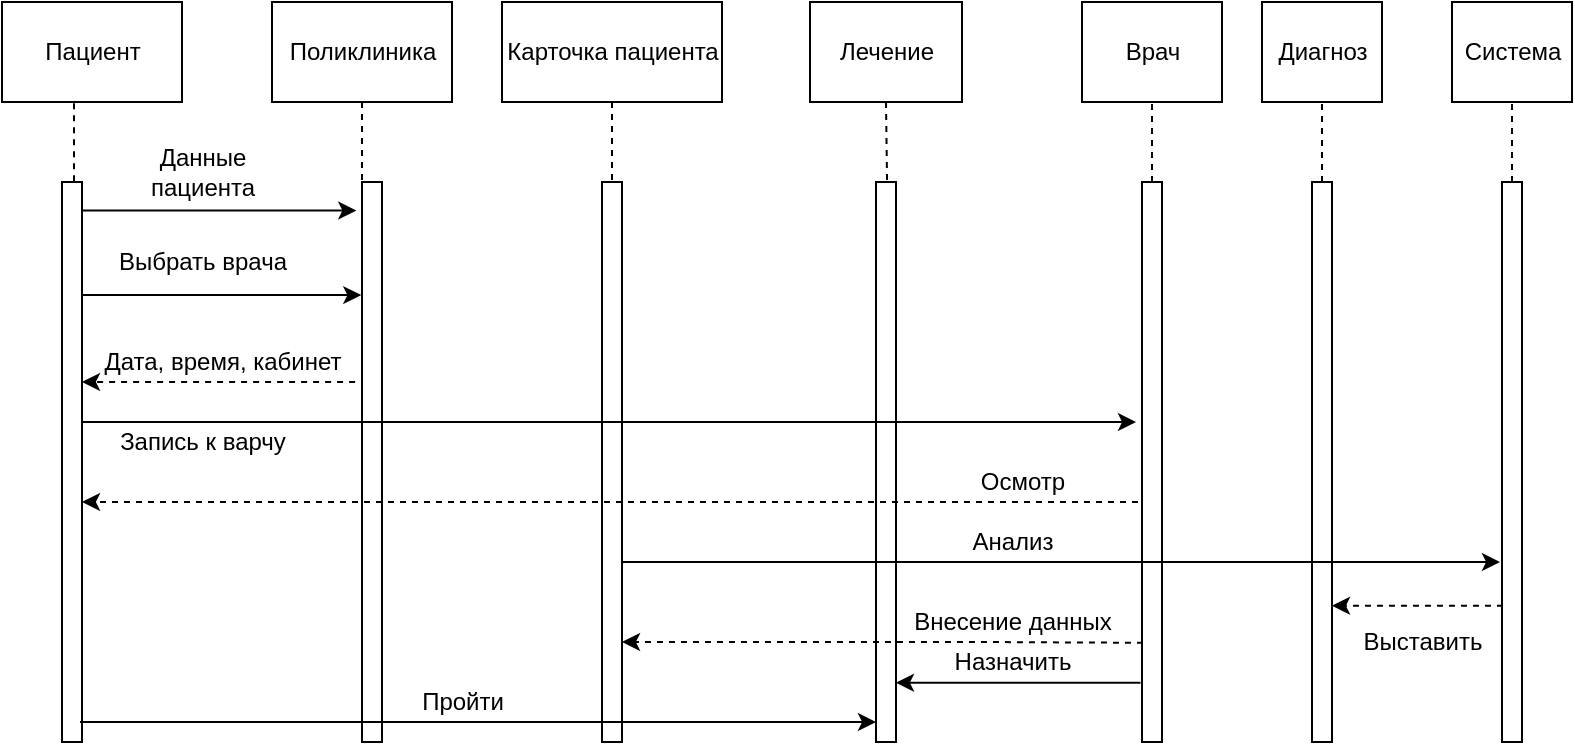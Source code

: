 <mxfile version="13.10.5" type="github">
  <diagram id="VceCvzimTkMVtTXObDkb" name="Page-1">
    <mxGraphModel dx="898" dy="511" grid="1" gridSize="10" guides="1" tooltips="1" connect="1" arrows="1" fold="1" page="1" pageScale="1" pageWidth="827" pageHeight="1169" math="0" shadow="0">
      <root>
        <mxCell id="0" />
        <mxCell id="1" parent="0" />
        <mxCell id="q14L1B0iD18A4D-N9El8-2" value="" style="endArrow=none;dashed=1;html=1;exitX=0.4;exitY=1.013;exitDx=0;exitDy=0;exitPerimeter=0;" parent="1" source="kAKa3oZjB7s7ounNieG1-8" target="q14L1B0iD18A4D-N9El8-3" edge="1">
          <mxGeometry width="50" height="50" relative="1" as="geometry">
            <mxPoint x="45" y="50" as="sourcePoint" />
            <mxPoint x="45" y="120" as="targetPoint" />
          </mxGeometry>
        </mxCell>
        <mxCell id="q14L1B0iD18A4D-N9El8-3" value="" style="html=1;points=[];perimeter=orthogonalPerimeter;" parent="1" vertex="1">
          <mxGeometry x="40" y="120" width="10" height="280" as="geometry" />
        </mxCell>
        <mxCell id="q14L1B0iD18A4D-N9El8-4" value="Поликлиника" style="html=1;" parent="1" vertex="1">
          <mxGeometry x="145" y="30" width="90" height="50" as="geometry" />
        </mxCell>
        <mxCell id="q14L1B0iD18A4D-N9El8-5" value="Карточка пациента" style="html=1;" parent="1" vertex="1">
          <mxGeometry x="260" y="30" width="110" height="50" as="geometry" />
        </mxCell>
        <mxCell id="q14L1B0iD18A4D-N9El8-6" value="Лечение" style="html=1;" parent="1" vertex="1">
          <mxGeometry x="414" y="30" width="76" height="50" as="geometry" />
        </mxCell>
        <mxCell id="q14L1B0iD18A4D-N9El8-7" value="Врач" style="html=1;" parent="1" vertex="1">
          <mxGeometry x="550" y="30" width="70" height="50" as="geometry" />
        </mxCell>
        <mxCell id="q14L1B0iD18A4D-N9El8-8" value="Диагноз" style="html=1;" parent="1" vertex="1">
          <mxGeometry x="640" y="30" width="60" height="50" as="geometry" />
        </mxCell>
        <mxCell id="q14L1B0iD18A4D-N9El8-10" value="" style="html=1;points=[];perimeter=orthogonalPerimeter;" parent="1" vertex="1">
          <mxGeometry x="190" y="120" width="10" height="280" as="geometry" />
        </mxCell>
        <mxCell id="q14L1B0iD18A4D-N9El8-11" value="" style="endArrow=none;dashed=1;html=1;exitX=0.5;exitY=1;exitDx=0;exitDy=0;" parent="1" source="q14L1B0iD18A4D-N9El8-4" target="q14L1B0iD18A4D-N9El8-10" edge="1">
          <mxGeometry width="50" height="50" relative="1" as="geometry">
            <mxPoint x="390" y="290" as="sourcePoint" />
            <mxPoint x="440" y="240" as="targetPoint" />
          </mxGeometry>
        </mxCell>
        <mxCell id="q14L1B0iD18A4D-N9El8-12" value="" style="endArrow=classic;html=1;entryX=-0.285;entryY=0.051;entryDx=0;entryDy=0;entryPerimeter=0;" parent="1" source="q14L1B0iD18A4D-N9El8-3" target="q14L1B0iD18A4D-N9El8-10" edge="1">
          <mxGeometry width="50" height="50" relative="1" as="geometry">
            <mxPoint x="390" y="290" as="sourcePoint" />
            <mxPoint x="165" y="130" as="targetPoint" />
          </mxGeometry>
        </mxCell>
        <mxCell id="q14L1B0iD18A4D-N9El8-13" value="Данные&lt;br&gt;пациента" style="text;html=1;resizable=0;autosize=1;align=center;verticalAlign=middle;points=[];fillColor=none;strokeColor=none;rounded=0;" parent="1" vertex="1">
          <mxGeometry x="75" y="100" width="70" height="30" as="geometry" />
        </mxCell>
        <mxCell id="q14L1B0iD18A4D-N9El8-14" value="" style="endArrow=none;html=1;endFill=0;startArrow=classic;startFill=1;exitX=-0.035;exitY=0.202;exitDx=0;exitDy=0;exitPerimeter=0;" parent="1" source="q14L1B0iD18A4D-N9El8-10" target="q14L1B0iD18A4D-N9El8-3" edge="1">
          <mxGeometry width="50" height="50" relative="1" as="geometry">
            <mxPoint x="165" y="190" as="sourcePoint" />
            <mxPoint x="440" y="140" as="targetPoint" />
          </mxGeometry>
        </mxCell>
        <mxCell id="q14L1B0iD18A4D-N9El8-15" value="Выбрать врача" style="text;html=1;resizable=0;autosize=1;align=center;verticalAlign=middle;points=[];fillColor=none;strokeColor=none;rounded=0;" parent="1" vertex="1">
          <mxGeometry x="60" y="150" width="100" height="20" as="geometry" />
        </mxCell>
        <mxCell id="q14L1B0iD18A4D-N9El8-17" value="Запись к варчу" style="text;html=1;resizable=0;autosize=1;align=center;verticalAlign=middle;points=[];fillColor=none;strokeColor=none;rounded=0;" parent="1" vertex="1">
          <mxGeometry x="60" y="240" width="100" height="20" as="geometry" />
        </mxCell>
        <mxCell id="q14L1B0iD18A4D-N9El8-18" value="" style="html=1;points=[];perimeter=orthogonalPerimeter;" parent="1" vertex="1">
          <mxGeometry x="310" y="120" width="10" height="280" as="geometry" />
        </mxCell>
        <mxCell id="q14L1B0iD18A4D-N9El8-19" value="" style="endArrow=none;dashed=1;html=1;exitX=0.5;exitY=1;exitDx=0;exitDy=0;" parent="1" source="q14L1B0iD18A4D-N9El8-5" target="q14L1B0iD18A4D-N9El8-18" edge="1">
          <mxGeometry width="50" height="50" relative="1" as="geometry">
            <mxPoint x="390" y="190" as="sourcePoint" />
            <mxPoint x="314" y="119" as="targetPoint" />
          </mxGeometry>
        </mxCell>
        <mxCell id="q14L1B0iD18A4D-N9El8-20" value="" style="html=1;points=[];perimeter=orthogonalPerimeter;" parent="1" vertex="1">
          <mxGeometry x="580" y="120" width="10" height="280" as="geometry" />
        </mxCell>
        <mxCell id="q14L1B0iD18A4D-N9El8-21" value="" style="html=1;points=[];perimeter=orthogonalPerimeter;" parent="1" vertex="1">
          <mxGeometry x="447" y="120" width="10" height="280" as="geometry" />
        </mxCell>
        <mxCell id="q14L1B0iD18A4D-N9El8-22" value="" style="endArrow=classic;html=1;exitX=0.048;exitY=0.68;exitDx=0;exitDy=0;exitPerimeter=0;dashed=1;" parent="1" edge="1">
          <mxGeometry width="50" height="50" relative="1" as="geometry">
            <mxPoint x="580.48" y="350.4" as="sourcePoint" />
            <mxPoint x="320" y="350" as="targetPoint" />
            <Array as="points">
              <mxPoint x="500" y="350" />
            </Array>
          </mxGeometry>
        </mxCell>
        <mxCell id="q14L1B0iD18A4D-N9El8-23" value="Внесение данных" style="text;html=1;resizable=0;autosize=1;align=center;verticalAlign=middle;points=[];fillColor=none;strokeColor=none;rounded=0;" parent="1" vertex="1">
          <mxGeometry x="460" y="330" width="110" height="20" as="geometry" />
        </mxCell>
        <mxCell id="q14L1B0iD18A4D-N9El8-25" value="Назначить" style="text;html=1;resizable=0;autosize=1;align=center;verticalAlign=middle;points=[];fillColor=none;strokeColor=none;rounded=0;" parent="1" vertex="1">
          <mxGeometry x="480" y="350" width="70" height="20" as="geometry" />
        </mxCell>
        <mxCell id="q14L1B0iD18A4D-N9El8-26" value="" style="html=1;points=[];perimeter=orthogonalPerimeter;" parent="1" vertex="1">
          <mxGeometry x="665" y="120" width="10" height="280" as="geometry" />
        </mxCell>
        <mxCell id="q14L1B0iD18A4D-N9El8-29" value="" style="endArrow=classic;html=1;" parent="1" edge="1">
          <mxGeometry width="50" height="50" relative="1" as="geometry">
            <mxPoint x="49" y="390" as="sourcePoint" />
            <mxPoint x="447" y="390" as="targetPoint" />
          </mxGeometry>
        </mxCell>
        <mxCell id="q14L1B0iD18A4D-N9El8-30" value="Пройти" style="text;html=1;resizable=0;autosize=1;align=center;verticalAlign=middle;points=[];fillColor=none;strokeColor=none;rounded=0;" parent="1" vertex="1">
          <mxGeometry x="210" y="370" width="60" height="20" as="geometry" />
        </mxCell>
        <mxCell id="q14L1B0iD18A4D-N9El8-32" value="" style="endArrow=classic;html=1;dashed=1;" parent="1" edge="1">
          <mxGeometry width="50" height="50" relative="1" as="geometry">
            <mxPoint x="578" y="280" as="sourcePoint" />
            <mxPoint x="50" y="280" as="targetPoint" />
            <Array as="points">
              <mxPoint x="380" y="280" />
              <mxPoint x="240" y="280" />
            </Array>
          </mxGeometry>
        </mxCell>
        <mxCell id="LbdqlB66c_6k4OZVf9zw-1" value="" style="endArrow=none;dashed=1;html=1;exitX=0.5;exitY=1;exitDx=0;exitDy=0;entryX=0.555;entryY=0.005;entryDx=0;entryDy=0;entryPerimeter=0;" parent="1" source="q14L1B0iD18A4D-N9El8-6" target="q14L1B0iD18A4D-N9El8-21" edge="1">
          <mxGeometry width="50" height="50" relative="1" as="geometry">
            <mxPoint x="390" y="290" as="sourcePoint" />
            <mxPoint x="440" y="240" as="targetPoint" />
          </mxGeometry>
        </mxCell>
        <mxCell id="LbdqlB66c_6k4OZVf9zw-2" value="" style="endArrow=none;dashed=1;html=1;entryX=0.5;entryY=1;entryDx=0;entryDy=0;" parent="1" source="q14L1B0iD18A4D-N9El8-20" target="q14L1B0iD18A4D-N9El8-7" edge="1">
          <mxGeometry width="50" height="50" relative="1" as="geometry">
            <mxPoint x="390" y="290" as="sourcePoint" />
            <mxPoint x="440" y="240" as="targetPoint" />
          </mxGeometry>
        </mxCell>
        <mxCell id="LbdqlB66c_6k4OZVf9zw-3" value="" style="endArrow=none;dashed=1;html=1;entryX=0.5;entryY=1;entryDx=0;entryDy=0;" parent="1" source="q14L1B0iD18A4D-N9El8-26" target="q14L1B0iD18A4D-N9El8-8" edge="1">
          <mxGeometry width="50" height="50" relative="1" as="geometry">
            <mxPoint x="390" y="290" as="sourcePoint" />
            <mxPoint x="440" y="240" as="targetPoint" />
          </mxGeometry>
        </mxCell>
        <mxCell id="kAKa3oZjB7s7ounNieG1-2" value="" style="endArrow=classic;html=1;" parent="1" edge="1">
          <mxGeometry width="50" height="50" relative="1" as="geometry">
            <mxPoint x="50" y="240" as="sourcePoint" />
            <mxPoint x="577" y="240" as="targetPoint" />
          </mxGeometry>
        </mxCell>
        <mxCell id="kAKa3oZjB7s7ounNieG1-4" value="Дата, время, кабинет" style="text;html=1;resizable=0;autosize=1;align=center;verticalAlign=middle;points=[];fillColor=none;strokeColor=none;rounded=0;" parent="1" vertex="1">
          <mxGeometry x="55" y="200" width="130" height="20" as="geometry" />
        </mxCell>
        <mxCell id="kAKa3oZjB7s7ounNieG1-6" value="Система" style="html=1;" parent="1" vertex="1">
          <mxGeometry x="735" y="30" width="60" height="50" as="geometry" />
        </mxCell>
        <mxCell id="kAKa3oZjB7s7ounNieG1-8" value="Пациент" style="html=1;" parent="1" vertex="1">
          <mxGeometry x="10" y="30" width="90" height="50" as="geometry" />
        </mxCell>
        <mxCell id="kAKa3oZjB7s7ounNieG1-9" value="" style="html=1;points=[];perimeter=orthogonalPerimeter;" parent="1" vertex="1">
          <mxGeometry x="760" y="120" width="10" height="280" as="geometry" />
        </mxCell>
        <mxCell id="kAKa3oZjB7s7ounNieG1-10" value="" style="endArrow=none;dashed=1;html=1;entryX=0.5;entryY=1;entryDx=0;entryDy=0;" parent="1" source="kAKa3oZjB7s7ounNieG1-9" target="kAKa3oZjB7s7ounNieG1-6" edge="1">
          <mxGeometry width="50" height="50" relative="1" as="geometry">
            <mxPoint x="680" y="130" as="sourcePoint" />
            <mxPoint x="680" y="90" as="targetPoint" />
            <Array as="points">
              <mxPoint x="765" y="100" />
            </Array>
          </mxGeometry>
        </mxCell>
        <mxCell id="kAKa3oZjB7s7ounNieG1-12" value="Анализ" style="text;html=1;resizable=0;autosize=1;align=center;verticalAlign=middle;points=[];fillColor=none;strokeColor=none;rounded=0;" parent="1" vertex="1">
          <mxGeometry x="485" y="290" width="60" height="20" as="geometry" />
        </mxCell>
        <mxCell id="kAKa3oZjB7s7ounNieG1-18" value="" style="endArrow=classic;html=1;" parent="1" edge="1">
          <mxGeometry width="50" height="50" relative="1" as="geometry">
            <mxPoint x="320" y="310" as="sourcePoint" />
            <mxPoint x="759" y="310" as="targetPoint" />
            <Array as="points" />
          </mxGeometry>
        </mxCell>
        <mxCell id="kAKa3oZjB7s7ounNieG1-22" value="Выставить" style="text;html=1;resizable=0;autosize=1;align=center;verticalAlign=middle;points=[];fillColor=none;strokeColor=none;rounded=0;" parent="1" vertex="1">
          <mxGeometry x="680" y="340" width="80" height="20" as="geometry" />
        </mxCell>
        <mxCell id="kAKa3oZjB7s7ounNieG1-26" value="" style="endArrow=classic;html=1;exitX=-0.345;exitY=0.357;exitDx=0;exitDy=0;exitPerimeter=0;dashed=1;" parent="1" source="q14L1B0iD18A4D-N9El8-10" target="q14L1B0iD18A4D-N9El8-3" edge="1">
          <mxGeometry width="50" height="50" relative="1" as="geometry">
            <mxPoint x="390" y="320" as="sourcePoint" />
            <mxPoint x="440" y="270" as="targetPoint" />
          </mxGeometry>
        </mxCell>
        <mxCell id="kAKa3oZjB7s7ounNieG1-27" value="" style="endArrow=classic;html=1;exitX=-0.073;exitY=0.894;exitDx=0;exitDy=0;exitPerimeter=0;" parent="1" source="q14L1B0iD18A4D-N9El8-20" target="q14L1B0iD18A4D-N9El8-21" edge="1">
          <mxGeometry width="50" height="50" relative="1" as="geometry">
            <mxPoint x="390" y="320" as="sourcePoint" />
            <mxPoint x="440" y="270" as="targetPoint" />
          </mxGeometry>
        </mxCell>
        <mxCell id="kAKa3oZjB7s7ounNieG1-28" value="" style="endArrow=classic;html=1;exitX=0.048;exitY=0.578;exitDx=0;exitDy=0;exitPerimeter=0;dashed=1;" parent="1" edge="1">
          <mxGeometry width="50" height="50" relative="1" as="geometry">
            <mxPoint x="760.48" y="331.84" as="sourcePoint" />
            <mxPoint x="675" y="331.84" as="targetPoint" />
          </mxGeometry>
        </mxCell>
        <mxCell id="kAKa3oZjB7s7ounNieG1-30" value="Осмотр" style="text;html=1;resizable=0;autosize=1;align=center;verticalAlign=middle;points=[];fillColor=none;strokeColor=none;rounded=0;" parent="1" vertex="1">
          <mxGeometry x="490" y="260" width="60" height="20" as="geometry" />
        </mxCell>
      </root>
    </mxGraphModel>
  </diagram>
</mxfile>
